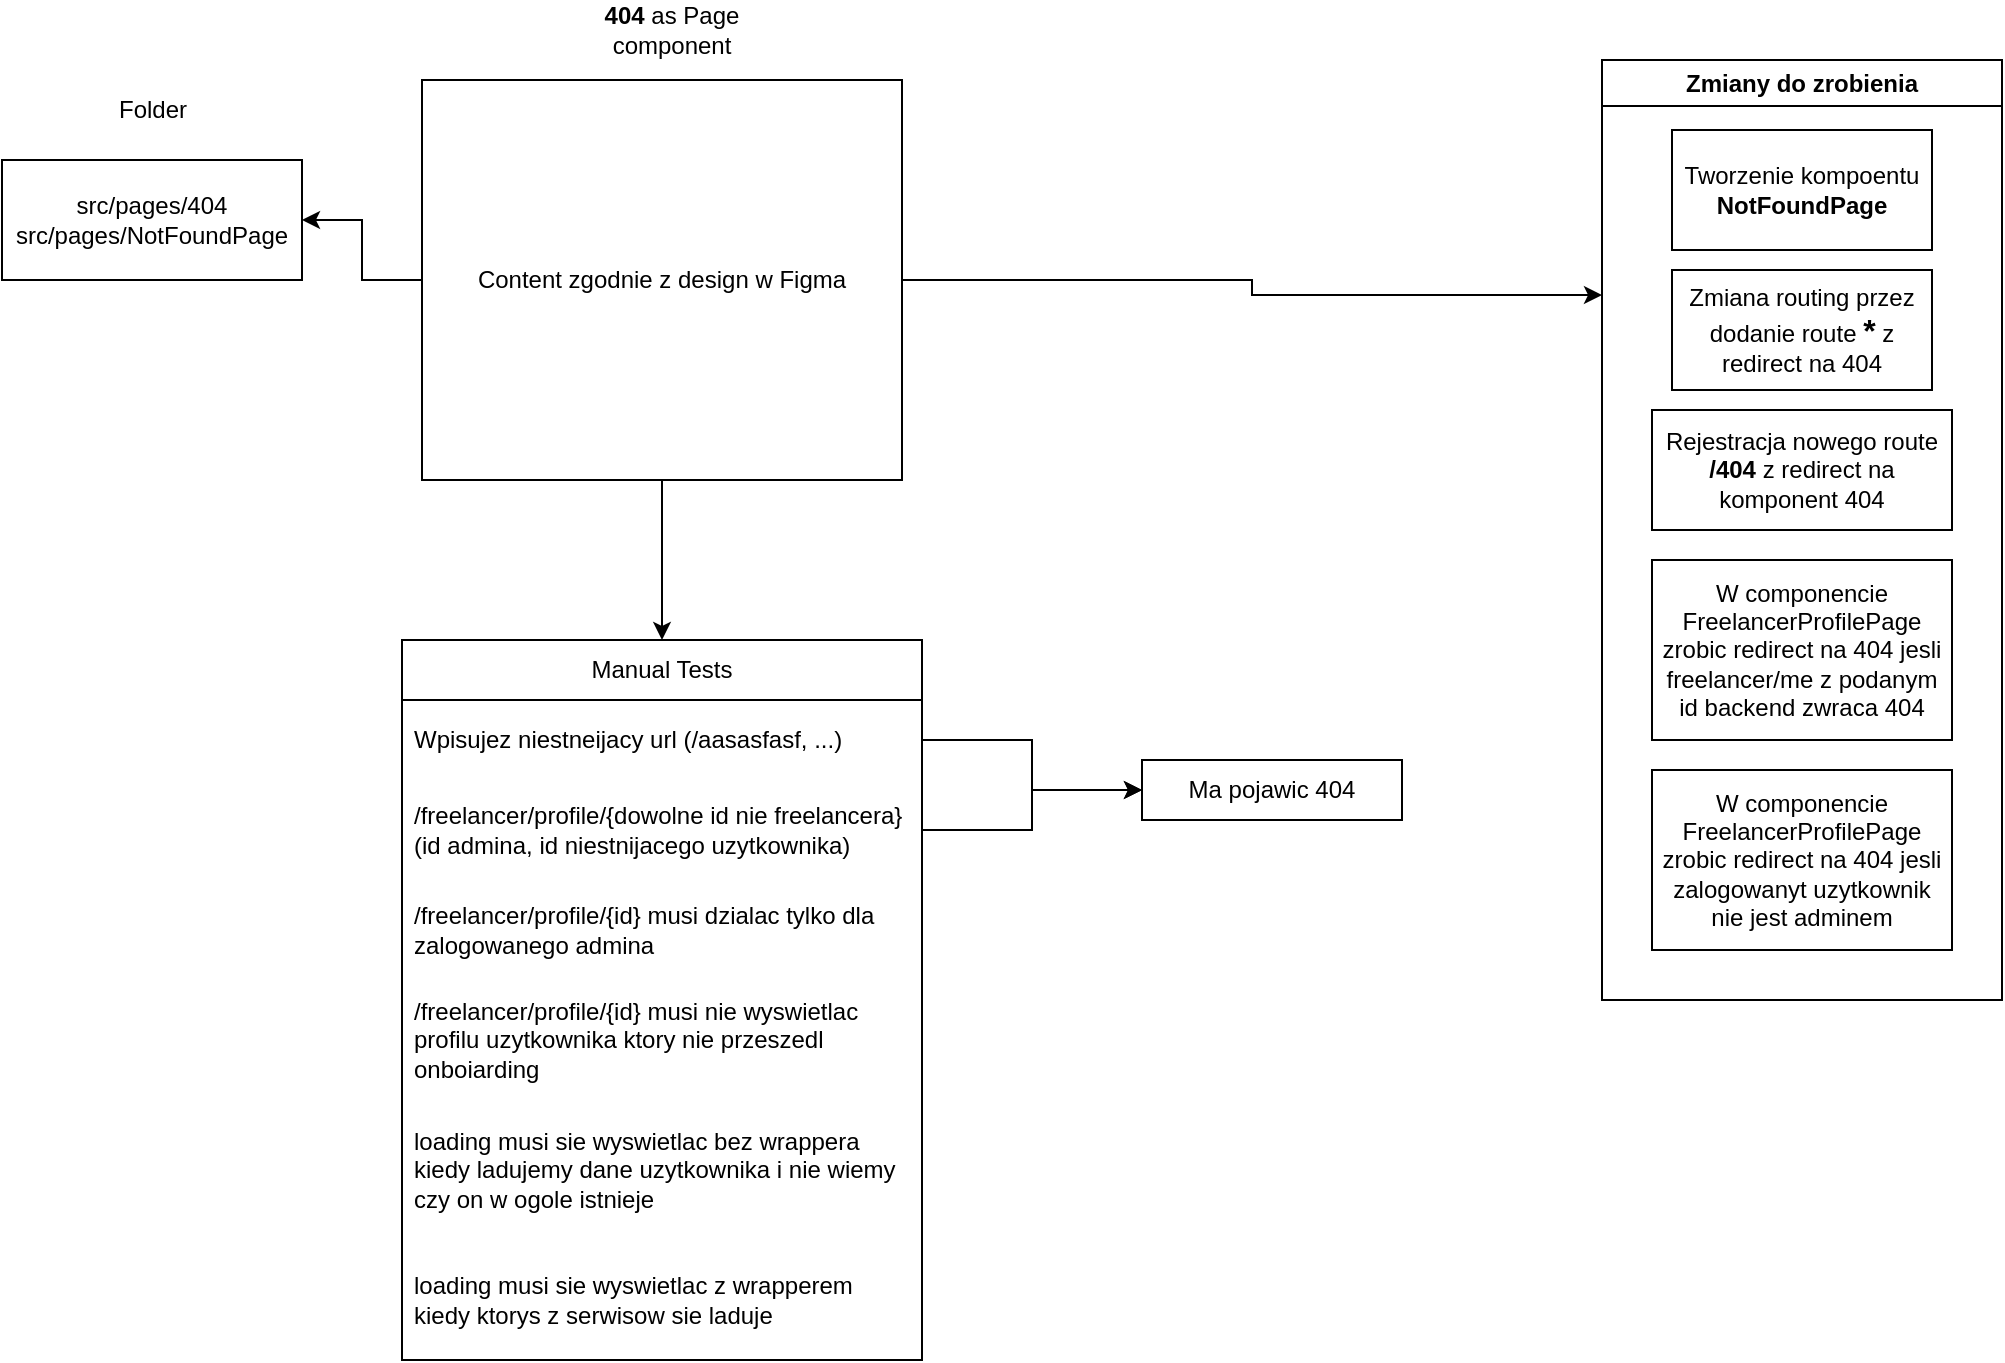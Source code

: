 <mxfile version="22.1.22" type="embed">
  <diagram name="Strona-1" id="7lX031mQywBL7zLE30Ij">
    <mxGraphModel dx="1471" dy="1111" grid="1" gridSize="10" guides="1" tooltips="1" connect="1" arrows="1" fold="1" page="1" pageScale="1" pageWidth="827" pageHeight="1169" math="0" shadow="0">
      <root>
        <mxCell id="0" />
        <mxCell id="1" parent="0" />
        <mxCell id="czYt3kx1pe7gfnXqXd32-13" style="edgeStyle=orthogonalEdgeStyle;rounded=0;orthogonalLoop=1;jettySize=auto;html=1;entryX=1;entryY=0.5;entryDx=0;entryDy=0;" parent="1" source="czYt3kx1pe7gfnXqXd32-1" target="czYt3kx1pe7gfnXqXd32-11" edge="1">
          <mxGeometry relative="1" as="geometry" />
        </mxCell>
        <mxCell id="czYt3kx1pe7gfnXqXd32-14" style="edgeStyle=orthogonalEdgeStyle;rounded=0;orthogonalLoop=1;jettySize=auto;html=1;entryX=0.5;entryY=0;entryDx=0;entryDy=0;" parent="1" source="czYt3kx1pe7gfnXqXd32-1" target="czYt3kx1pe7gfnXqXd32-3" edge="1">
          <mxGeometry relative="1" as="geometry" />
        </mxCell>
        <mxCell id="10" style="edgeStyle=orthogonalEdgeStyle;rounded=0;orthogonalLoop=1;jettySize=auto;html=1;entryX=0;entryY=0.25;entryDx=0;entryDy=0;" edge="1" parent="1" source="czYt3kx1pe7gfnXqXd32-1" target="czYt3kx1pe7gfnXqXd32-18">
          <mxGeometry relative="1" as="geometry" />
        </mxCell>
        <mxCell id="czYt3kx1pe7gfnXqXd32-1" value="Content zgodnie z design w Figma" style="rounded=0;whiteSpace=wrap;html=1;" parent="1" vertex="1">
          <mxGeometry x="370" y="290" width="240" height="200" as="geometry" />
        </mxCell>
        <mxCell id="czYt3kx1pe7gfnXqXd32-2" value="&lt;b&gt;404 &lt;/b&gt;as Page component" style="text;html=1;strokeColor=none;fillColor=none;align=center;verticalAlign=middle;whiteSpace=wrap;rounded=0;" parent="1" vertex="1">
          <mxGeometry x="440" y="250" width="110" height="30" as="geometry" />
        </mxCell>
        <mxCell id="czYt3kx1pe7gfnXqXd32-3" value="Manual Tests" style="swimlane;fontStyle=0;childLayout=stackLayout;horizontal=1;startSize=30;horizontalStack=0;resizeParent=1;resizeParentMax=0;resizeLast=0;collapsible=1;marginBottom=0;whiteSpace=wrap;html=1;" parent="1" vertex="1">
          <mxGeometry x="360" y="570" width="260" height="360" as="geometry" />
        </mxCell>
        <mxCell id="czYt3kx1pe7gfnXqXd32-4" value="Wpisujez niestneijacy url (/aasasfasf, ...)" style="text;strokeColor=none;fillColor=none;align=left;verticalAlign=middle;spacingLeft=4;spacingRight=4;overflow=hidden;points=[[0,0.5],[1,0.5]];portConstraint=eastwest;rotatable=0;whiteSpace=wrap;html=1;" parent="czYt3kx1pe7gfnXqXd32-3" vertex="1">
          <mxGeometry y="30" width="260" height="40" as="geometry" />
        </mxCell>
        <mxCell id="czYt3kx1pe7gfnXqXd32-5" value="/freelancer/profile/{dowolne id nie freelancera} (id admina, id niestnijacego uzytkownika)" style="text;strokeColor=none;fillColor=none;align=left;verticalAlign=middle;spacingLeft=4;spacingRight=4;overflow=hidden;points=[[0,0.5],[1,0.5]];portConstraint=eastwest;rotatable=0;whiteSpace=wrap;html=1;" parent="czYt3kx1pe7gfnXqXd32-3" vertex="1">
          <mxGeometry y="70" width="260" height="50" as="geometry" />
        </mxCell>
        <mxCell id="3" value="/freelancer/profile/{id} musi dzialac tylko dla zalogowanego admina" style="text;strokeColor=none;fillColor=none;align=left;verticalAlign=middle;spacingLeft=4;spacingRight=4;overflow=hidden;points=[[0,0.5],[1,0.5]];portConstraint=eastwest;rotatable=0;whiteSpace=wrap;html=1;" vertex="1" parent="czYt3kx1pe7gfnXqXd32-3">
          <mxGeometry y="120" width="260" height="50" as="geometry" />
        </mxCell>
        <mxCell id="4" value="/freelancer/profile/{id} musi nie wyswietlac profilu uzytkownika ktory nie przeszedl onboiarding" style="text;strokeColor=none;fillColor=none;align=left;verticalAlign=middle;spacingLeft=4;spacingRight=4;overflow=hidden;points=[[0,0.5],[1,0.5]];portConstraint=eastwest;rotatable=0;whiteSpace=wrap;html=1;" vertex="1" parent="czYt3kx1pe7gfnXqXd32-3">
          <mxGeometry y="170" width="260" height="60" as="geometry" />
        </mxCell>
        <mxCell id="5" value="loading musi sie wyswietlac bez wrappera kiedy ladujemy dane uzytkownika i nie wiemy czy on w ogole istnieje" style="text;strokeColor=none;fillColor=none;align=left;verticalAlign=middle;spacingLeft=4;spacingRight=4;overflow=hidden;points=[[0,0.5],[1,0.5]];portConstraint=eastwest;rotatable=0;whiteSpace=wrap;html=1;" vertex="1" parent="czYt3kx1pe7gfnXqXd32-3">
          <mxGeometry y="230" width="260" height="70" as="geometry" />
        </mxCell>
        <mxCell id="6" value="loading musi sie wyswietlac z wrapperem kiedy ktorys z serwisow sie laduje" style="text;strokeColor=none;fillColor=none;align=left;verticalAlign=middle;spacingLeft=4;spacingRight=4;overflow=hidden;points=[[0,0.5],[1,0.5]];portConstraint=eastwest;rotatable=0;whiteSpace=wrap;html=1;" vertex="1" parent="czYt3kx1pe7gfnXqXd32-3">
          <mxGeometry y="300" width="260" height="60" as="geometry" />
        </mxCell>
        <mxCell id="czYt3kx1pe7gfnXqXd32-8" value="Ma pojawic 404" style="rounded=0;whiteSpace=wrap;html=1;" parent="1" vertex="1">
          <mxGeometry x="730" y="630" width="130" height="30" as="geometry" />
        </mxCell>
        <mxCell id="czYt3kx1pe7gfnXqXd32-9" style="edgeStyle=orthogonalEdgeStyle;rounded=0;orthogonalLoop=1;jettySize=auto;html=1;entryX=0;entryY=0.5;entryDx=0;entryDy=0;" parent="1" source="czYt3kx1pe7gfnXqXd32-4" target="czYt3kx1pe7gfnXqXd32-8" edge="1">
          <mxGeometry relative="1" as="geometry" />
        </mxCell>
        <mxCell id="czYt3kx1pe7gfnXqXd32-10" style="edgeStyle=orthogonalEdgeStyle;rounded=0;orthogonalLoop=1;jettySize=auto;html=1;entryX=0;entryY=0.5;entryDx=0;entryDy=0;" parent="1" source="czYt3kx1pe7gfnXqXd32-5" target="czYt3kx1pe7gfnXqXd32-8" edge="1">
          <mxGeometry relative="1" as="geometry" />
        </mxCell>
        <mxCell id="czYt3kx1pe7gfnXqXd32-11" value="src/pages/404&lt;br&gt;src/pages/NotFoundPage" style="rounded=0;whiteSpace=wrap;html=1;" parent="1" vertex="1">
          <mxGeometry x="160" y="330" width="150" height="60" as="geometry" />
        </mxCell>
        <mxCell id="czYt3kx1pe7gfnXqXd32-12" value="Folder" style="text;html=1;align=center;verticalAlign=middle;resizable=0;points=[];autosize=1;strokeColor=none;fillColor=none;" parent="1" vertex="1">
          <mxGeometry x="205" y="290" width="60" height="30" as="geometry" />
        </mxCell>
        <mxCell id="czYt3kx1pe7gfnXqXd32-18" value="Zmiany do zrobienia" style="swimlane;whiteSpace=wrap;html=1;" parent="1" vertex="1">
          <mxGeometry x="960" y="280" width="200" height="470" as="geometry" />
        </mxCell>
        <mxCell id="czYt3kx1pe7gfnXqXd32-20" value="Tworzenie kompoentu &lt;b&gt;NotFoundPage&lt;/b&gt;" style="rounded=0;whiteSpace=wrap;html=1;" parent="czYt3kx1pe7gfnXqXd32-18" vertex="1">
          <mxGeometry x="35" y="35" width="130" height="60" as="geometry" />
        </mxCell>
        <mxCell id="czYt3kx1pe7gfnXqXd32-15" value="Zmiana routing przez dodanie route &lt;font style=&quot;font-size: 16px;&quot;&gt;&lt;b&gt;*&lt;/b&gt;&lt;/font&gt; z redirect na 404" style="rounded=0;whiteSpace=wrap;html=1;" parent="czYt3kx1pe7gfnXqXd32-18" vertex="1">
          <mxGeometry x="35" y="105" width="130" height="60" as="geometry" />
        </mxCell>
        <mxCell id="czYt3kx1pe7gfnXqXd32-16" value="Rejestracja nowego route &lt;b&gt;/404&lt;/b&gt; z redirect na komponent 404" style="rounded=0;whiteSpace=wrap;html=1;" parent="czYt3kx1pe7gfnXqXd32-18" vertex="1">
          <mxGeometry x="25" y="175" width="150" height="60" as="geometry" />
        </mxCell>
        <mxCell id="czYt3kx1pe7gfnXqXd32-17" value="W componencie FreelancerProfilePage zrobic redirect na 404 jesli freelancer/me z podanym id backend zwraca 404" style="rounded=0;whiteSpace=wrap;html=1;" parent="czYt3kx1pe7gfnXqXd32-18" vertex="1">
          <mxGeometry x="25" y="250" width="150" height="90" as="geometry" />
        </mxCell>
        <mxCell id="9" value="W componencie FreelancerProfilePage zrobic redirect na 404 jesli zalogowanyt uzytkownik nie jest adminem" style="rounded=0;whiteSpace=wrap;html=1;" vertex="1" parent="czYt3kx1pe7gfnXqXd32-18">
          <mxGeometry x="25" y="355" width="150" height="90" as="geometry" />
        </mxCell>
      </root>
    </mxGraphModel>
  </diagram>
</mxfile>
